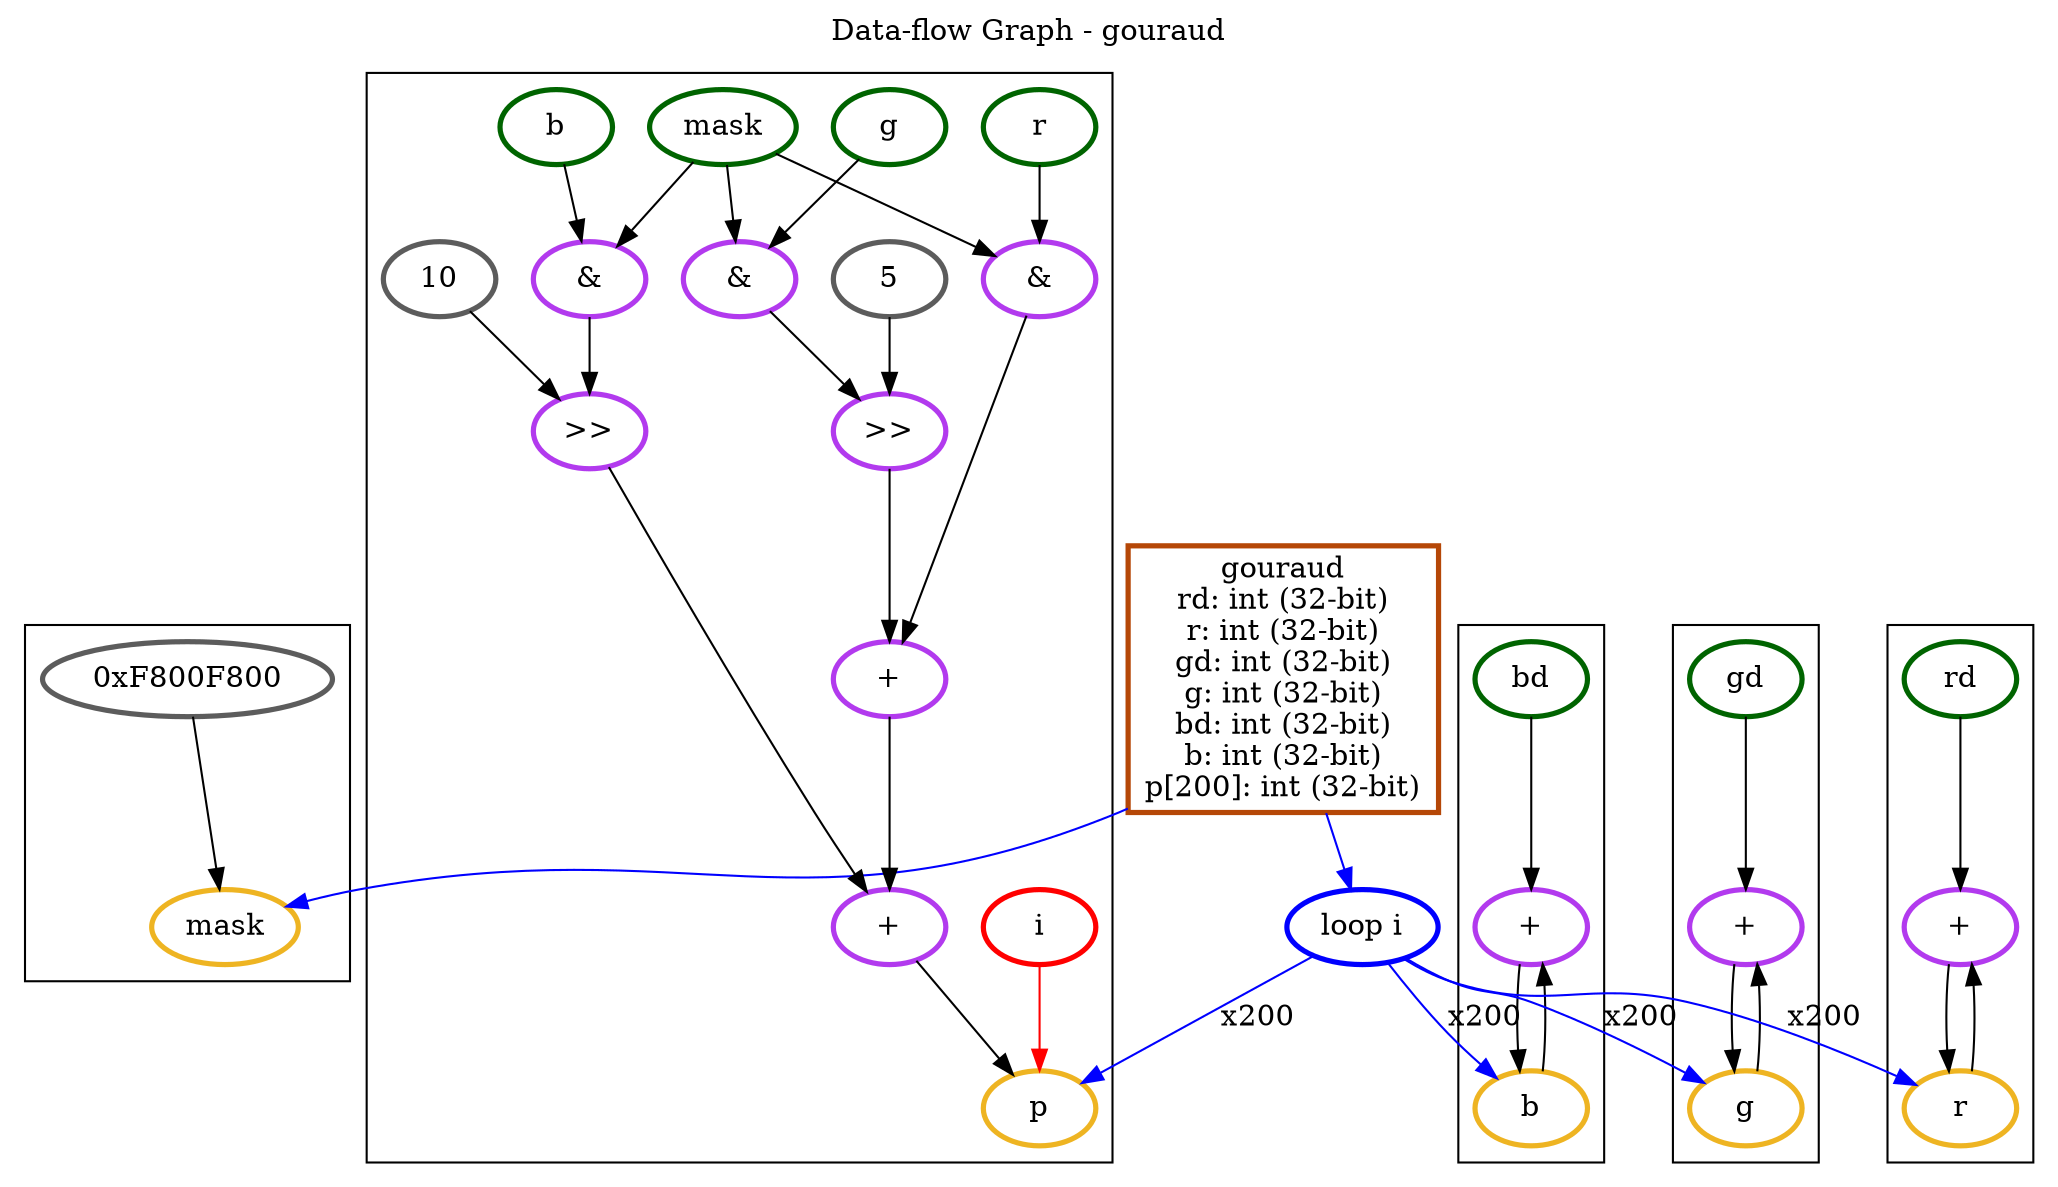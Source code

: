 Digraph G {
node [penwidth=2.5]
n1 [label="gouraud
rd: int (32-bit)
r: int (32-bit)
gd: int (32-bit)
g: int (32-bit)
bd: int (32-bit)
b: int (32-bit)
p[200]: int (32-bit)
" color="#b54707"shape="box"]
subgraph cluster5{
n15 [label="p" color="goldenrod2"]
n16 [label="i" color="red"]
n17 [label="+" color="darkorchid2"]
n18 [label="+" color="darkorchid2"]
n19 [label="&" color="darkorchid2"]
n20 [label="r" color="darkgreen"]
n21 [label="mask" color="darkgreen"]
n22 [label=">>" color="darkorchid2"]
n23 [label="&" color="darkorchid2"]
n24 [label="g" color="darkgreen"]
n26 [label="5" color="gray36"]
n27 [label=">>" color="darkorchid2"]
n28 [label="&" color="darkorchid2"]
n29 [label="b" color="darkgreen"]
n31 [label="10" color="gray36"]
}
subgraph cluster4{
n12 [label="+" color="darkorchid2"]
n13 [label="b" color="goldenrod2"]
n14 [label="bd" color="darkgreen"]
}
subgraph cluster3{
n9 [label="+" color="darkorchid2"]
n10 [label="g" color="goldenrod2"]
n11 [label="gd" color="darkgreen"]
}
subgraph cluster2{
n6 [label="+" color="darkorchid2"]
n7 [label="r" color="goldenrod2"]
n8 [label="rd" color="darkgreen"]
}
subgraph cluster1{
n2 [label="mask" color="goldenrod2"]
n4 [label="0xF800F800" color="gray36"]
}
subgraph cluster0{
}
n0 [label="" color="white"]
n1 [label="gouraud
rd: int (32-bit)
r: int (32-bit)
gd: int (32-bit)
g: int (32-bit)
bd: int (32-bit)
b: int (32-bit)
p[200]: int (32-bit)
" color="#b54707"shape="box"]
n5 [label="loop i" color="blue1"]
n4 -> n2 [label="", color=black]
n8 -> n6 [label="", color=black]
n7 -> n6 [label="", color=black]
n6 -> n7 [label="", color=black]
n11 -> n9 [label="", color=black]
n10 -> n9 [label="", color=black]
n9 -> n10 [label="", color=black]
n14 -> n12 [label="", color=black]
n13 -> n12 [label="", color=black]
n12 -> n13 [label="", color=black]
n16 -> n15 [label="", color=red]
n20 -> n19 [label="", color=black]
n21 -> n19 [label="", color=black]
n24 -> n23 [label="", color=black]
n21 -> n23 [label="", color=black]
n23 -> n22 [label="", color=black]
n26 -> n22 [label="", color=black]
n19 -> n18 [label="", color=black]
n22 -> n18 [label="", color=black]
n29 -> n28 [label="", color=black]
n21 -> n28 [label="", color=black]
n28 -> n27 [label="", color=black]
n31 -> n27 [label="", color=black]
n18 -> n17 [label="", color=black]
n27 -> n17 [label="", color=black]
n17 -> n15 [label="", color=black]
n5 -> n7 [label="x200", color=blue]
n5 -> n10 [label="x200", color=blue]
n5 -> n13 [label="x200", color=blue]
n5 -> n15 [label="x200", color=blue]
n1 -> n2 [label="", color=blue]
n1 -> n5 [label="", color=blue]
labelloc="t"
label="Data-flow Graph - gouraud"
}
